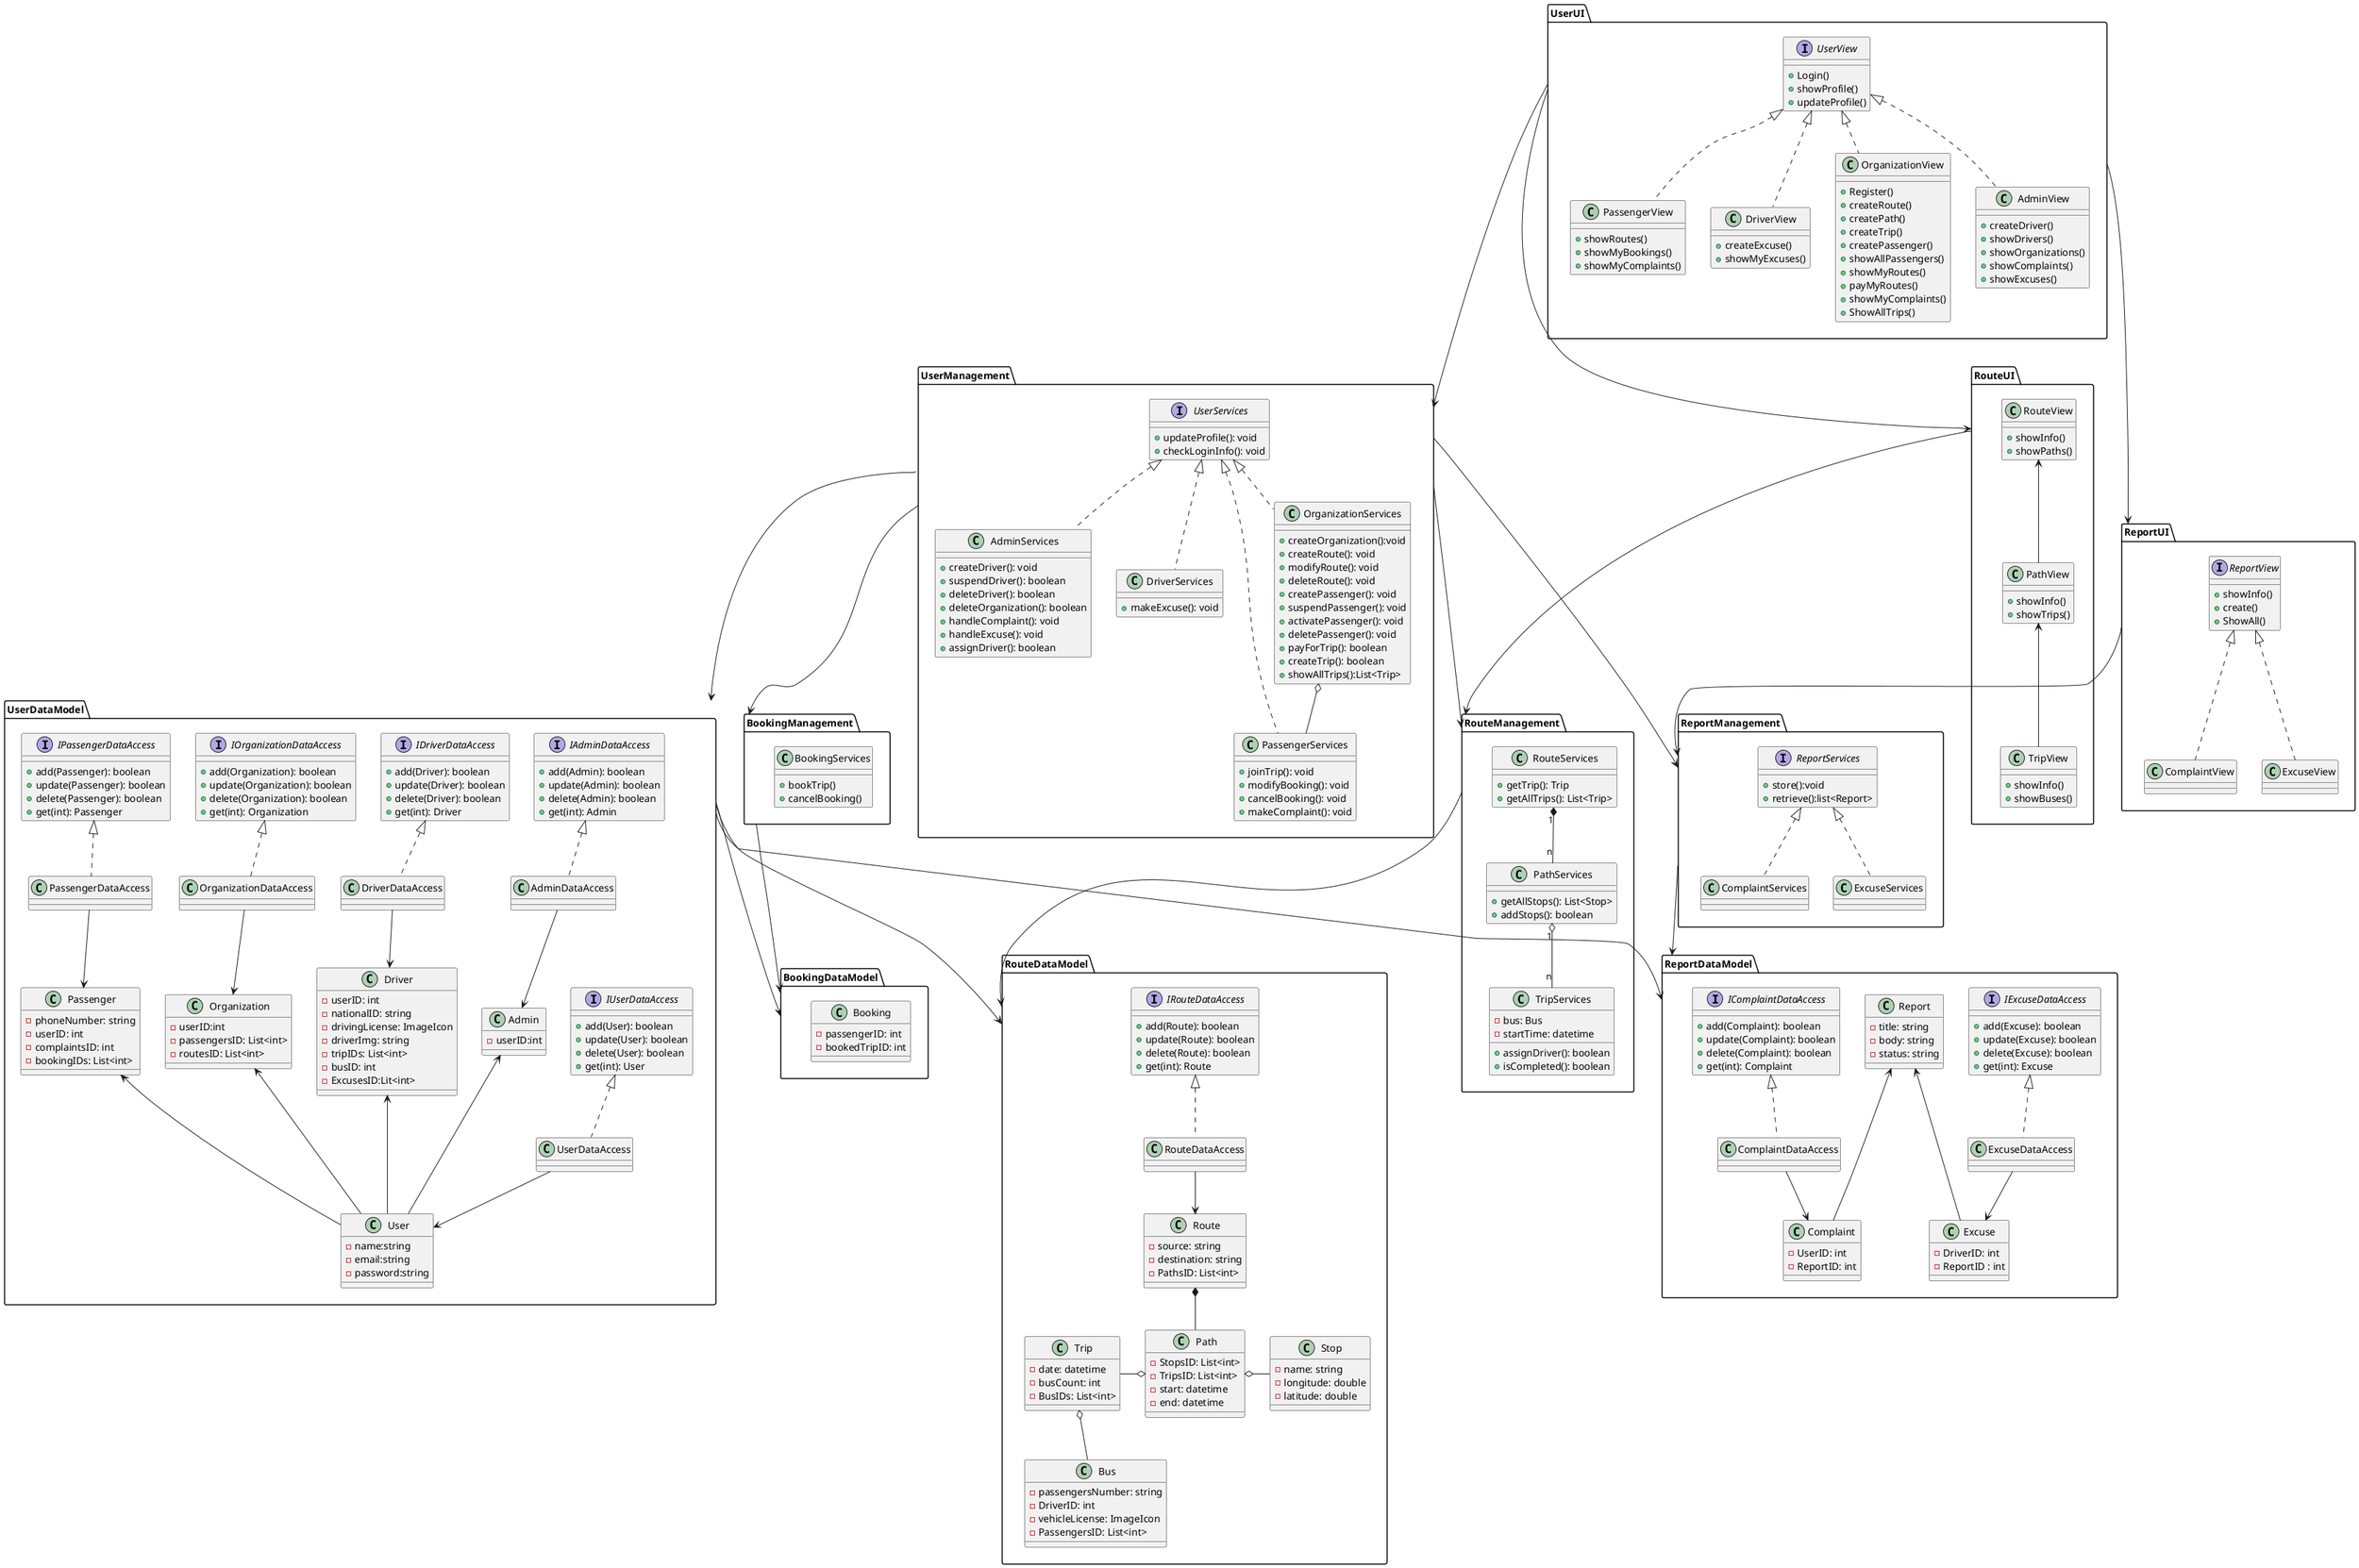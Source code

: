 @startuml class-diagram


package UserUI {
    interface UserView {
        +Login()
        +showProfile()
        +updateProfile()
    }

    class OrganizationView {
        +Register()
        +createRoute()
        +createPath()
        +createTrip()
        +createPassenger()
        +showAllPassengers()
        ' include suspend, activate and delete
        +showMyRoutes()
        +payMyRoutes()
        +showMyComplaints()
        +ShowAllTrips()
    }

    class AdminView {
        +createDriver()
        +showDrivers()
        ' include suspend, activate and delete
        +showOrganizations()
        ' include suspend, activate and delete
        +showComplaints()
        ' includes handle them
        +showExcuses()
        ' includes handle them
    }

    class PassengerView {
        +showRoutes()
        ' includes show paths, trips and book them
        +showMyBookings()
        +showMyComplaints()
        ' includes making new ones
    }

    class DriverView {
        +createExcuse()
        +showMyExcuses()
    }
}

package RouteUI {
    class TripView {
        +showInfo()
        +showBuses()
    }

    class PathView {
        +showInfo()
        +showTrips()
    }

    class RouteView {
        +showInfo()
        +showPaths()
    }
}

package ReportUI {
    interface ReportView {
        +showInfo()
        +create()
        +ShowAll()
        ' represents the form filled to create a report
    }

    class ComplaintView {
        
    }

    class ExcuseView {
    }
}

package ReportManagement {
    interface ReportServices {
        +store():void
        +retrieve():list<Report>
    }

    class ComplaintServices {
       
    }

    class ExcuseServices {
    }
}

package UserManagement {
    interface UserServices {
        +updateProfile(): void
        +checkLoginInfo(): void
    }

    class AdminServices {
        +createDriver(): void
        +suspendDriver(): boolean
        +deleteDriver(): boolean
        +deleteOrganization(): boolean
        +handleComplaint(): void
        +handleExcuse(): void
        +assignDriver(): boolean
    }

    class DriverServices {
        +makeExcuse(): void
    }

    class PassengerServices {
        +joinTrip(): void
        'change his seat or change the bus'
        +modifyBooking(): void
        +cancelBooking(): void
        +makeComplaint(): void
    }

    class OrganizationServices {
        +createOrganization():void
        +createRoute(): void
        +modifyRoute(): void
        +deleteRoute(): void
        +createPassenger(): void
        +suspendPassenger(): void
        +activatePassenger(): void
        +deletePassenger(): void
        'we are decide that the pay for trip not route !!!!!'
        +payForTrip(): boolean
        +createTrip(): boolean
        +showAllTrips():List<Trip>
    }
}

package RouteManagement {
    /'Each route contains multiple paths
    Each route contains source and destination only
    Each path contains multiple stops
    Each path contains multiple trips
    Each trip has one start time'/
    class RouteServices {
        +getTrip(): Trip
        +getAllTrips(): List<Trip>
    }

    class TripServices {
        -bus: Bus
        -startTime: datetime
        +assignDriver(): boolean
        +isCompleted(): boolean
    }

    class PathServices {
        +getAllStops(): List<Stop>
        +addStops(): boolean
    }
}

package BookingManagement {
    class BookingServices {
        +bookTrip()
        +cancelBooking()
    }
}

package UserDataModel {
    class User {
        -name:string
        -email:string
        -password:string
    }

    class Admin {
        -userID:int
    }

    class Passenger {
        -phoneNumber: string
        -userID: int
        -complaintsID: int
        -bookingIDs: List<int>
        ' booked by the passenger
    }

    class Organization {
        -userID:int
        -passengersID: List<int>
        -routesID: List<int>
    }

    class Driver {
        -userID: int
        -nationalID: string
        -drivingLicense: ImageIcon
        -driverImg: string
        -tripIDs: List<int>
        -busID: int
        -ExcusesID:Lit<int>
    }

    interface IUserDataAccess {
        +add(User): boolean
        +update(User): boolean
        +delete(User): boolean
        +get(int): User
    }

    interface IAdminDataAccess {
        +add(Admin): boolean
        +update(Admin): boolean
        +delete(Admin): boolean
        +get(int): Admin
    }

    interface IDriverDataAccess {
        +add(Driver): boolean
        +update(Driver): boolean
        +delete(Driver): boolean
        +get(int): Driver
    }

    interface IOrganizationDataAccess {
        +add(Organization): boolean
        +update(Organization): boolean
        +delete(Organization): boolean
        +get(int): Organization
    }

    interface IPassengerDataAccess {
        +add(Passenger): boolean
        +update(Passenger): boolean
        +delete(Passenger): boolean
        +get(int): Passenger
    }

    class UserDataAccess {
    }

    class AdminDataAccess {
    }

    class DriverDataAccess {
    }

    class OrganizationDataAccess {
    }

    class PassengerDataAccess {
    }
}

package ReportDataModel {
    class Report{
        -title: string
        -body: string
        -status: string
    }
    class Excuse {
        -DriverID: int
        -ReportID : int
    }

    class Complaint {
        -UserID: int
        -ReportID: int 
    }
    interface IExcuseDataAccess {
        +add(Excuse): boolean
        +update(Excuse): boolean
        +delete(Excuse): boolean
        +get(int): Excuse
    }

    interface IComplaintDataAccess {
        +add(Complaint): boolean
        +update(Complaint): boolean
        +delete(Complaint): boolean
        +get(int): Complaint
    }

    class ExcuseDataAccess {
    }

    class ComplaintDataAccess {
    }
}

package RouteDataModel {
    class Path {
        -StopsID: List<int>
        -TripsID: List<int>
        -start: datetime
        -end: datetime
    }

    class Route {
        -source: string
        -destination: string
        -PathsID: List<int>
    }

    class Stop {
        -name: string
        -longitude: double
        -latitude: double
    }

    class Trip {
        -date: datetime
        -busCount: int
        -BusIDs: List<int>
    }

    interface IRouteDataAccess {
        +add(Route): boolean
        +update(Route): boolean
        +delete(Route): boolean
        +get(int): Route
    }

    class RouteDataAccess {
    }

    class Bus {
        -passengersNumber: string
        -DriverID: int
        -vehicleLicense: ImageIcon
        -PassengersID: List<int>
    }
}

package BookingDataModel {
    class Booking {
        -passengerID: int
        -bookedTripID: int
    }
}

UserServices <|.. DriverServices
UserServices <|.. OrganizationServices
UserServices <|.. PassengerServices
UserServices <|.. AdminServices

ReportServices <|.. ExcuseServices
ReportServices <|.. ComplaintServices

OrganizationServices o-- PassengerServices

RouteServices "1" *-- "n" PathServices
PathServices "1" o-- "n" TripServices

IUserDataAccess <|.. UserDataAccess
UserDataAccess --> User

IAdminDataAccess <|.. AdminDataAccess
AdminDataAccess --> Admin

IComplaintDataAccess <|.. ComplaintDataAccess
ComplaintDataAccess --> Complaint

IDriverDataAccess <|.. DriverDataAccess
DriverDataAccess --> Driver

IPassengerDataAccess <|.. PassengerDataAccess
PassengerDataAccess --> Passenger

IOrganizationDataAccess <|.. OrganizationDataAccess
OrganizationDataAccess --> Organization

IExcuseDataAccess <|.. ExcuseDataAccess
ExcuseDataAccess --> Excuse

IRouteDataAccess <|.. RouteDataAccess
RouteDataAccess --> Route

Trip -o Path
Path o- Stop
Route *-- Path
Trip o-- Bus

UserView <|.. OrganizationView
UserView <|.. AdminView
UserView <|.. PassengerView
UserView <|.. DriverView

RouteView <-- PathView
PathView <-- TripView

ReportView <|.. ExcuseView
ReportView <|.. ComplaintView


UserUI ---> RouteUI
UserUI ---> ReportUI

UserUI ---> UserManagement
RouteUI ---> RouteManagement
ReportUI --> ReportManagement

UserManagement ---> RouteManagement
UserManagement ---> BookingManagement
UserManagement ---> ReportManagement

UserManagement -> UserDataModel
ReportManagement ---> ReportDataModel
RouteManagement ---> RouteDataModel
BookingManagement ---> BookingDataModel

UserDataModel ---> RouteDataModel
UserDataModel ---> BookingDataModel
UserDataModel ---> ReportDataModel
Report  <--- Excuse
Report  <--- Complaint
Admin <--- User
Driver <--- User
Passenger <--- User
Organization <--- User
@enduml
